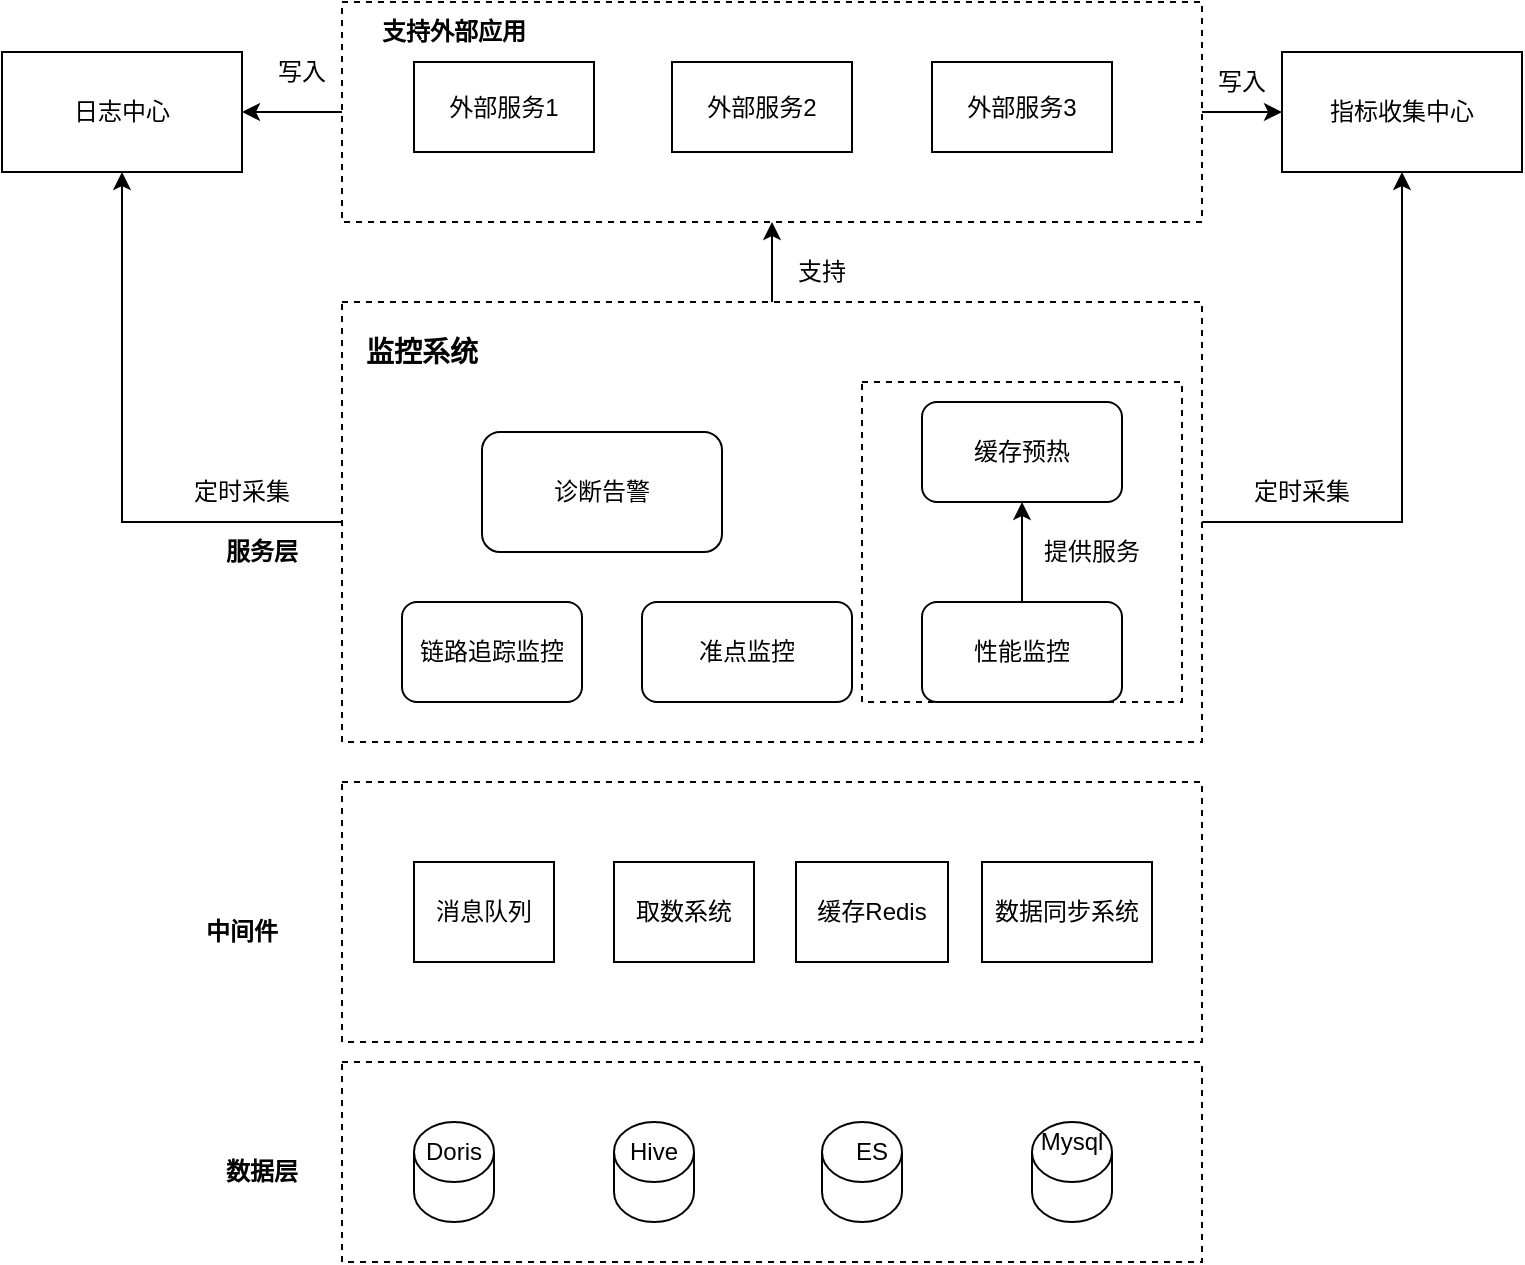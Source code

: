 <mxfile version="24.9.0">
  <diagram name="第 1 页" id="dl90-UitxEwvtcPOrJoF">
    <mxGraphModel dx="1042" dy="565" grid="1" gridSize="10" guides="1" tooltips="1" connect="1" arrows="1" fold="1" page="1" pageScale="1" pageWidth="827" pageHeight="1169" math="0" shadow="0">
      <root>
        <mxCell id="0" />
        <mxCell id="1" parent="0" />
        <mxCell id="TvB3sx-UJW-NTQipRDnn-64" value="" style="rounded=0;whiteSpace=wrap;html=1;dashed=1;" vertex="1" parent="1">
          <mxGeometry x="170" y="640" width="430" height="130" as="geometry" />
        </mxCell>
        <mxCell id="TvB3sx-UJW-NTQipRDnn-1" value="" style="rounded=0;whiteSpace=wrap;html=1;dashed=1;" vertex="1" parent="1">
          <mxGeometry x="170" y="780" width="430" height="100" as="geometry" />
        </mxCell>
        <mxCell id="TvB3sx-UJW-NTQipRDnn-51" style="edgeStyle=orthogonalEdgeStyle;rounded=0;orthogonalLoop=1;jettySize=auto;html=1;entryX=0.5;entryY=1;entryDx=0;entryDy=0;" edge="1" parent="1" source="TvB3sx-UJW-NTQipRDnn-2" target="TvB3sx-UJW-NTQipRDnn-46">
          <mxGeometry relative="1" as="geometry" />
        </mxCell>
        <mxCell id="TvB3sx-UJW-NTQipRDnn-52" style="edgeStyle=orthogonalEdgeStyle;rounded=0;orthogonalLoop=1;jettySize=auto;html=1;entryX=0.5;entryY=1;entryDx=0;entryDy=0;" edge="1" parent="1" source="TvB3sx-UJW-NTQipRDnn-2" target="TvB3sx-UJW-NTQipRDnn-34">
          <mxGeometry relative="1" as="geometry" />
        </mxCell>
        <mxCell id="TvB3sx-UJW-NTQipRDnn-2" value="" style="rounded=0;whiteSpace=wrap;html=1;dashed=1;" vertex="1" parent="1">
          <mxGeometry x="170" y="400" width="430" height="220" as="geometry" />
        </mxCell>
        <mxCell id="TvB3sx-UJW-NTQipRDnn-39" style="edgeStyle=orthogonalEdgeStyle;rounded=0;orthogonalLoop=1;jettySize=auto;html=1;entryX=0;entryY=0.5;entryDx=0;entryDy=0;" edge="1" parent="1" source="TvB3sx-UJW-NTQipRDnn-3" target="TvB3sx-UJW-NTQipRDnn-34">
          <mxGeometry relative="1" as="geometry" />
        </mxCell>
        <mxCell id="TvB3sx-UJW-NTQipRDnn-47" style="edgeStyle=orthogonalEdgeStyle;rounded=0;orthogonalLoop=1;jettySize=auto;html=1;" edge="1" parent="1" source="TvB3sx-UJW-NTQipRDnn-3" target="TvB3sx-UJW-NTQipRDnn-46">
          <mxGeometry relative="1" as="geometry" />
        </mxCell>
        <mxCell id="TvB3sx-UJW-NTQipRDnn-3" value="" style="rounded=0;whiteSpace=wrap;html=1;dashed=1;" vertex="1" parent="1">
          <mxGeometry x="170" y="250" width="430" height="110" as="geometry" />
        </mxCell>
        <mxCell id="TvB3sx-UJW-NTQipRDnn-4" value="&lt;b&gt;数据层&lt;/b&gt;" style="text;html=1;align=center;verticalAlign=middle;whiteSpace=wrap;rounded=0;" vertex="1" parent="1">
          <mxGeometry x="100" y="820" width="60" height="30" as="geometry" />
        </mxCell>
        <mxCell id="TvB3sx-UJW-NTQipRDnn-5" value="&lt;b&gt;服务层&lt;/b&gt;" style="text;html=1;align=center;verticalAlign=middle;whiteSpace=wrap;rounded=0;" vertex="1" parent="1">
          <mxGeometry x="100" y="510" width="60" height="30" as="geometry" />
        </mxCell>
        <mxCell id="TvB3sx-UJW-NTQipRDnn-6" value="&lt;b&gt;支持外部应用&lt;/b&gt;" style="text;html=1;align=center;verticalAlign=middle;whiteSpace=wrap;rounded=0;" vertex="1" parent="1">
          <mxGeometry x="181" y="250" width="90" height="30" as="geometry" />
        </mxCell>
        <mxCell id="TvB3sx-UJW-NTQipRDnn-8" value="" style="shape=cylinder3;whiteSpace=wrap;html=1;boundedLbl=1;backgroundOutline=1;size=15;" vertex="1" parent="1">
          <mxGeometry x="306" y="810" width="40" height="50" as="geometry" />
        </mxCell>
        <mxCell id="TvB3sx-UJW-NTQipRDnn-11" value="" style="shape=cylinder3;whiteSpace=wrap;html=1;boundedLbl=1;backgroundOutline=1;size=15;" vertex="1" parent="1">
          <mxGeometry x="206" y="810" width="40" height="50" as="geometry" />
        </mxCell>
        <mxCell id="TvB3sx-UJW-NTQipRDnn-12" value="" style="shape=cylinder3;whiteSpace=wrap;html=1;boundedLbl=1;backgroundOutline=1;size=15;" vertex="1" parent="1">
          <mxGeometry x="410" y="810" width="40" height="50" as="geometry" />
        </mxCell>
        <mxCell id="TvB3sx-UJW-NTQipRDnn-13" value="" style="shape=cylinder3;whiteSpace=wrap;html=1;boundedLbl=1;backgroundOutline=1;size=15;" vertex="1" parent="1">
          <mxGeometry x="515" y="810" width="40" height="50" as="geometry" />
        </mxCell>
        <mxCell id="TvB3sx-UJW-NTQipRDnn-17" value="Doris" style="text;html=1;align=center;verticalAlign=middle;whiteSpace=wrap;rounded=0;" vertex="1" parent="1">
          <mxGeometry x="196" y="810" width="60" height="30" as="geometry" />
        </mxCell>
        <mxCell id="TvB3sx-UJW-NTQipRDnn-18" value="Hive" style="text;html=1;align=center;verticalAlign=middle;whiteSpace=wrap;rounded=0;" vertex="1" parent="1">
          <mxGeometry x="296" y="810" width="60" height="30" as="geometry" />
        </mxCell>
        <mxCell id="TvB3sx-UJW-NTQipRDnn-19" value="ES" style="text;html=1;align=center;verticalAlign=middle;whiteSpace=wrap;rounded=0;" vertex="1" parent="1">
          <mxGeometry x="405" y="810" width="60" height="30" as="geometry" />
        </mxCell>
        <mxCell id="TvB3sx-UJW-NTQipRDnn-20" value="Mysql" style="text;html=1;align=center;verticalAlign=middle;whiteSpace=wrap;rounded=0;" vertex="1" parent="1">
          <mxGeometry x="505" y="805" width="60" height="30" as="geometry" />
        </mxCell>
        <mxCell id="TvB3sx-UJW-NTQipRDnn-21" value="取数系统" style="rounded=0;whiteSpace=wrap;html=1;" vertex="1" parent="1">
          <mxGeometry x="306" y="680" width="70" height="50" as="geometry" />
        </mxCell>
        <mxCell id="TvB3sx-UJW-NTQipRDnn-22" value="准点监控" style="rounded=1;whiteSpace=wrap;html=1;" vertex="1" parent="1">
          <mxGeometry x="320" y="550" width="105" height="50" as="geometry" />
        </mxCell>
        <mxCell id="TvB3sx-UJW-NTQipRDnn-26" value="" style="rounded=0;whiteSpace=wrap;html=1;dashed=1;" vertex="1" parent="1">
          <mxGeometry x="430" y="440" width="160" height="160" as="geometry" />
        </mxCell>
        <mxCell id="TvB3sx-UJW-NTQipRDnn-68" style="edgeStyle=orthogonalEdgeStyle;rounded=0;orthogonalLoop=1;jettySize=auto;html=1;exitX=0.5;exitY=0;exitDx=0;exitDy=0;entryX=0.5;entryY=1;entryDx=0;entryDy=0;" edge="1" parent="1" source="TvB3sx-UJW-NTQipRDnn-23" target="TvB3sx-UJW-NTQipRDnn-28">
          <mxGeometry relative="1" as="geometry" />
        </mxCell>
        <mxCell id="TvB3sx-UJW-NTQipRDnn-23" value="性能监控" style="rounded=1;whiteSpace=wrap;html=1;" vertex="1" parent="1">
          <mxGeometry x="460" y="550" width="100" height="50" as="geometry" />
        </mxCell>
        <mxCell id="TvB3sx-UJW-NTQipRDnn-24" value="链路追踪监控" style="rounded=1;whiteSpace=wrap;html=1;" vertex="1" parent="1">
          <mxGeometry x="200" y="550" width="90" height="50" as="geometry" />
        </mxCell>
        <mxCell id="TvB3sx-UJW-NTQipRDnn-28" value="缓存预热" style="rounded=1;whiteSpace=wrap;html=1;" vertex="1" parent="1">
          <mxGeometry x="460" y="450" width="100" height="50" as="geometry" />
        </mxCell>
        <mxCell id="TvB3sx-UJW-NTQipRDnn-29" value="&lt;font style=&quot;font-size: 14px;&quot;&gt;&lt;b&gt;监控系统&lt;/b&gt;&lt;/font&gt;" style="text;html=1;align=center;verticalAlign=middle;whiteSpace=wrap;rounded=0;" vertex="1" parent="1">
          <mxGeometry x="180" y="410" width="60" height="30" as="geometry" />
        </mxCell>
        <mxCell id="TvB3sx-UJW-NTQipRDnn-30" value="" style="endArrow=classic;html=1;rounded=0;entryX=0.5;entryY=1;entryDx=0;entryDy=0;exitX=0.5;exitY=0;exitDx=0;exitDy=0;" edge="1" parent="1" source="TvB3sx-UJW-NTQipRDnn-2" target="TvB3sx-UJW-NTQipRDnn-3">
          <mxGeometry width="50" height="50" relative="1" as="geometry">
            <mxPoint x="384.5" y="340" as="sourcePoint" />
            <mxPoint x="384.5" y="270" as="targetPoint" />
          </mxGeometry>
        </mxCell>
        <mxCell id="TvB3sx-UJW-NTQipRDnn-31" value="支持" style="text;html=1;align=center;verticalAlign=middle;whiteSpace=wrap;rounded=0;" vertex="1" parent="1">
          <mxGeometry x="380" y="370" width="60" height="30" as="geometry" />
        </mxCell>
        <mxCell id="TvB3sx-UJW-NTQipRDnn-32" value="数据同步系统" style="rounded=0;whiteSpace=wrap;html=1;" vertex="1" parent="1">
          <mxGeometry x="490" y="680" width="85" height="50" as="geometry" />
        </mxCell>
        <mxCell id="TvB3sx-UJW-NTQipRDnn-34" value="指标收集中心" style="rounded=0;whiteSpace=wrap;html=1;" vertex="1" parent="1">
          <mxGeometry x="640" y="275" width="120" height="60" as="geometry" />
        </mxCell>
        <mxCell id="TvB3sx-UJW-NTQipRDnn-35" value="外部服务1" style="rounded=0;whiteSpace=wrap;html=1;" vertex="1" parent="1">
          <mxGeometry x="206" y="280" width="90" height="45" as="geometry" />
        </mxCell>
        <mxCell id="TvB3sx-UJW-NTQipRDnn-36" value="外部服务2" style="rounded=0;whiteSpace=wrap;html=1;" vertex="1" parent="1">
          <mxGeometry x="335" y="280" width="90" height="45" as="geometry" />
        </mxCell>
        <mxCell id="TvB3sx-UJW-NTQipRDnn-37" value="外部服务3" style="rounded=0;whiteSpace=wrap;html=1;" vertex="1" parent="1">
          <mxGeometry x="465" y="280" width="90" height="45" as="geometry" />
        </mxCell>
        <mxCell id="TvB3sx-UJW-NTQipRDnn-42" value="写入" style="text;html=1;align=center;verticalAlign=middle;whiteSpace=wrap;rounded=0;" vertex="1" parent="1">
          <mxGeometry x="590" y="275" width="60" height="30" as="geometry" />
        </mxCell>
        <mxCell id="TvB3sx-UJW-NTQipRDnn-46" value="日志中心" style="rounded=0;whiteSpace=wrap;html=1;" vertex="1" parent="1">
          <mxGeometry y="275" width="120" height="60" as="geometry" />
        </mxCell>
        <mxCell id="TvB3sx-UJW-NTQipRDnn-48" value="写入" style="text;html=1;align=center;verticalAlign=middle;whiteSpace=wrap;rounded=0;" vertex="1" parent="1">
          <mxGeometry x="120" y="270" width="60" height="30" as="geometry" />
        </mxCell>
        <mxCell id="TvB3sx-UJW-NTQipRDnn-53" value="定时采集" style="text;html=1;align=center;verticalAlign=middle;whiteSpace=wrap;rounded=0;" vertex="1" parent="1">
          <mxGeometry x="90" y="480" width="60" height="30" as="geometry" />
        </mxCell>
        <mxCell id="TvB3sx-UJW-NTQipRDnn-54" value="定时采集" style="text;html=1;align=center;verticalAlign=middle;whiteSpace=wrap;rounded=0;" vertex="1" parent="1">
          <mxGeometry x="620" y="480" width="60" height="30" as="geometry" />
        </mxCell>
        <mxCell id="TvB3sx-UJW-NTQipRDnn-56" value="诊断告警" style="rounded=1;whiteSpace=wrap;html=1;" vertex="1" parent="1">
          <mxGeometry x="240" y="465" width="120" height="60" as="geometry" />
        </mxCell>
        <mxCell id="TvB3sx-UJW-NTQipRDnn-65" value="&lt;b&gt;中间件&lt;/b&gt;" style="text;html=1;align=center;verticalAlign=middle;whiteSpace=wrap;rounded=0;" vertex="1" parent="1">
          <mxGeometry x="90" y="700" width="60" height="30" as="geometry" />
        </mxCell>
        <mxCell id="TvB3sx-UJW-NTQipRDnn-66" value="缓存Redis" style="rounded=0;whiteSpace=wrap;html=1;" vertex="1" parent="1">
          <mxGeometry x="397" y="680" width="76" height="50" as="geometry" />
        </mxCell>
        <mxCell id="TvB3sx-UJW-NTQipRDnn-67" value="消息队列" style="rounded=0;whiteSpace=wrap;html=1;" vertex="1" parent="1">
          <mxGeometry x="206" y="680" width="70" height="50" as="geometry" />
        </mxCell>
        <mxCell id="TvB3sx-UJW-NTQipRDnn-69" value="提供服务" style="text;html=1;align=center;verticalAlign=middle;whiteSpace=wrap;rounded=0;" vertex="1" parent="1">
          <mxGeometry x="515" y="510" width="60" height="30" as="geometry" />
        </mxCell>
      </root>
    </mxGraphModel>
  </diagram>
</mxfile>
